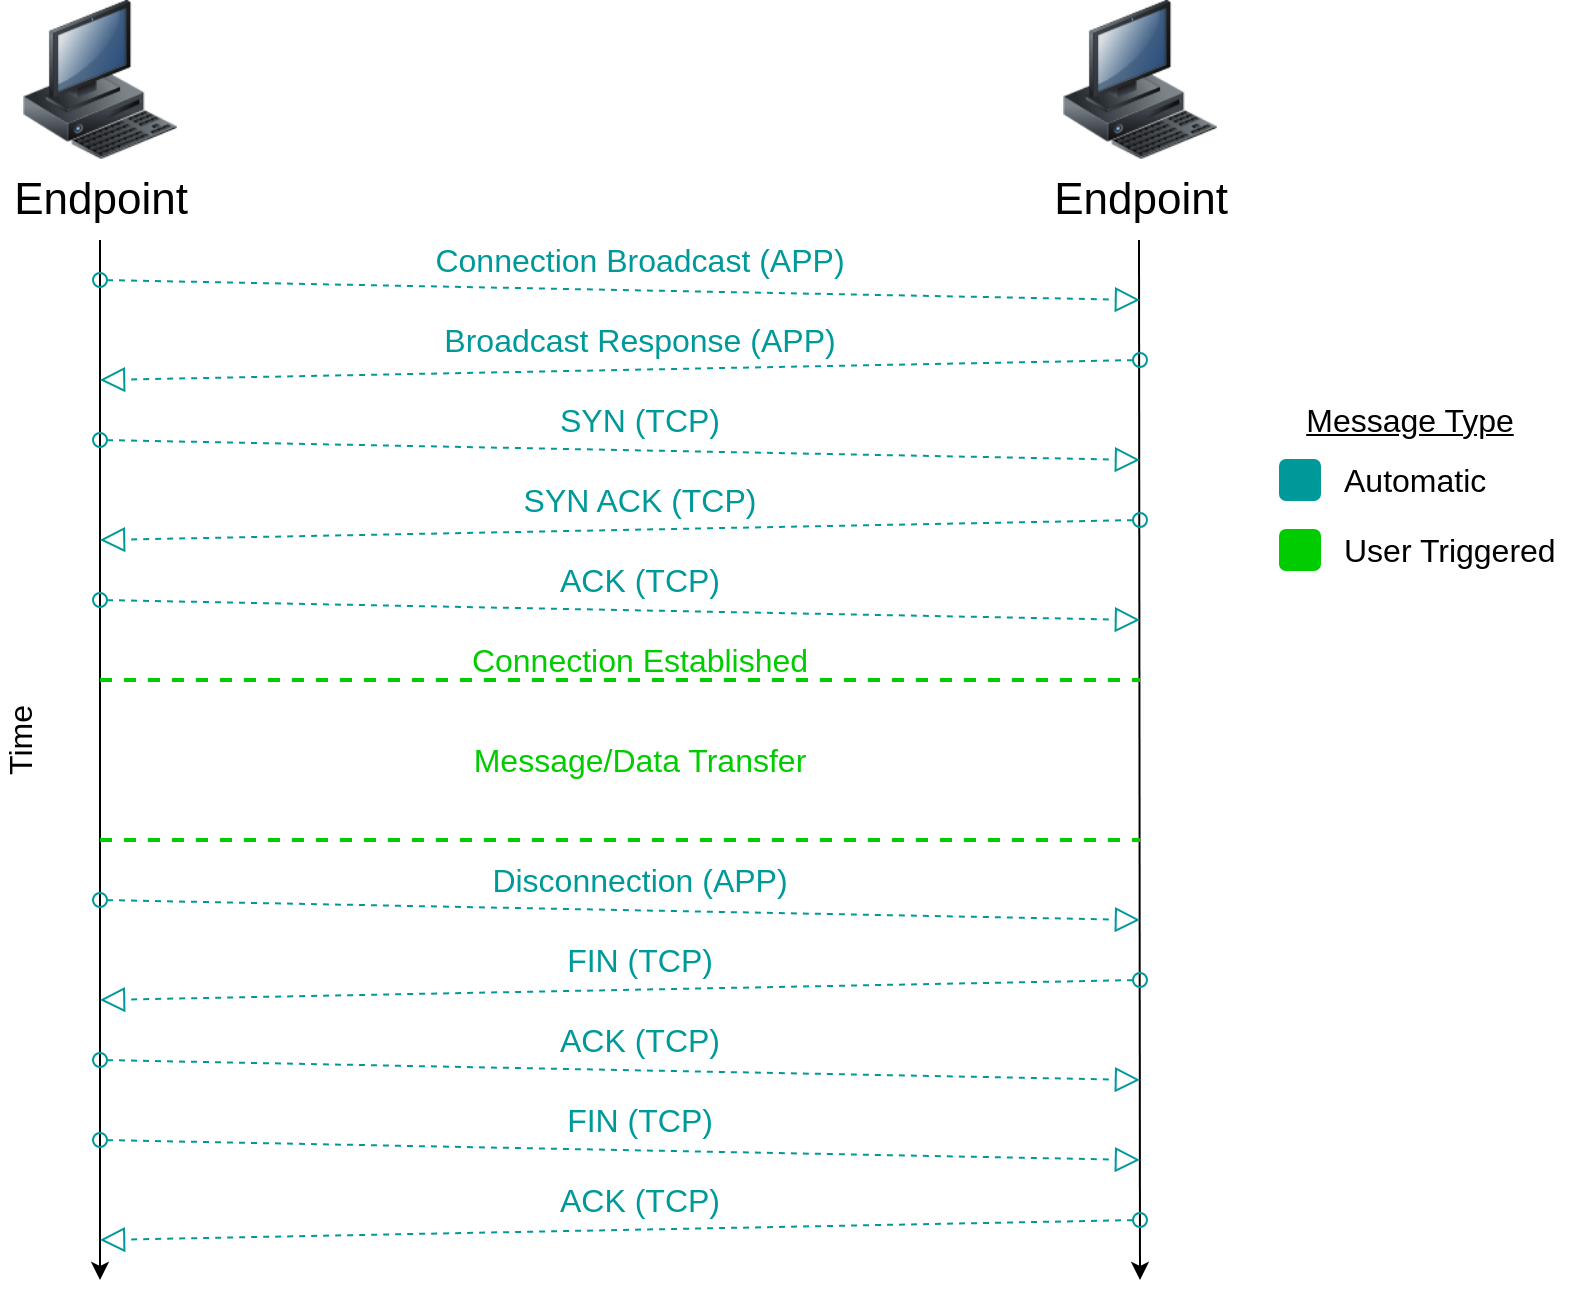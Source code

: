 <mxfile version="12.2.9" type="device" pages="3"><diagram name="Connection" id="55a83fd1-7818-8e21-69c5-c3457e3827bb"><mxGraphModel dx="1422" dy="769" grid="1" gridSize="10" guides="1" tooltips="1" connect="1" arrows="1" fold="1" page="1" pageScale="1" pageWidth="1100" pageHeight="850" background="#ffffff" math="0" shadow="0"><root><mxCell id="0"/><mxCell id="1" parent="0"/><mxCell id="69ecfefc5c41e42c-7" value="Endpoint" style="image;html=1;labelBackgroundColor=#ffffff;image=img/lib/clip_art/computers/Workstation_128x128.png;rounded=1;shadow=0;comic=0;strokeWidth=2;fontSize=22" parent="1" vertex="1"><mxGeometry x="170" y="60" width="80" height="80" as="geometry"/></mxCell><mxCell id="6BtjRtBJQU7gGeGzLyAt-1" value="Endpoint" style="image;html=1;labelBackgroundColor=#ffffff;image=img/lib/clip_art/computers/Workstation_128x128.png;rounded=1;shadow=0;comic=0;strokeWidth=2;fontSize=22" parent="1" vertex="1"><mxGeometry x="690" y="60" width="80" height="80" as="geometry"/></mxCell><mxCell id="6BtjRtBJQU7gGeGzLyAt-3" value="" style="endArrow=classic;html=1;" parent="1" edge="1"><mxGeometry width="50" height="50" relative="1" as="geometry"><mxPoint x="210" y="180" as="sourcePoint"/><mxPoint x="210" y="700" as="targetPoint"/></mxGeometry></mxCell><mxCell id="6BtjRtBJQU7gGeGzLyAt-4" value="" style="endArrow=classic;html=1;" parent="1" edge="1"><mxGeometry width="50" height="50" relative="1" as="geometry"><mxPoint x="729.5" y="180" as="sourcePoint"/><mxPoint x="730" y="700" as="targetPoint"/></mxGeometry></mxCell><mxCell id="6BtjRtBJQU7gGeGzLyAt-5" value="&lt;div style=&quot;font-size: 16px;&quot;&gt;Time&lt;/div&gt;" style="text;html=1;strokeColor=none;fillColor=none;align=center;verticalAlign=middle;whiteSpace=wrap;rounded=0;rotation=-90;fontSize=16;" parent="1" vertex="1"><mxGeometry x="150" y="420" width="40" height="20" as="geometry"/></mxCell><mxCell id="6BtjRtBJQU7gGeGzLyAt-6" value="" style="startArrow=oval;startFill=0;startSize=7;endArrow=block;endFill=0;endSize=10;dashed=1;html=1;fontSize=16;strokeColor=#009999;" parent="1" edge="1"><mxGeometry width="100" relative="1" as="geometry"><mxPoint x="210" y="200" as="sourcePoint"/><mxPoint x="730" y="210" as="targetPoint"/></mxGeometry></mxCell><mxCell id="6BtjRtBJQU7gGeGzLyAt-7" value="&lt;div&gt;Connection Broadcast (APP)&lt;/div&gt;" style="text;html=1;align=center;verticalAlign=middle;whiteSpace=wrap;rounded=0;fontSize=16;fontColor=#009999;" parent="1" vertex="1"><mxGeometry x="370" y="180" width="220" height="20" as="geometry"/></mxCell><mxCell id="6BtjRtBJQU7gGeGzLyAt-9" value="" style="startArrow=oval;startFill=0;startSize=7;endArrow=block;endFill=0;endSize=10;dashed=1;html=1;fontSize=16;strokeColor=#009999;" parent="1" edge="1"><mxGeometry width="100" relative="1" as="geometry"><mxPoint x="730" y="240" as="sourcePoint"/><mxPoint x="210" y="250" as="targetPoint"/></mxGeometry></mxCell><mxCell id="6BtjRtBJQU7gGeGzLyAt-10" value="&lt;div&gt;Broadcast Response (APP)&lt;/div&gt;" style="text;html=1;align=center;verticalAlign=middle;whiteSpace=wrap;rounded=0;fontSize=16;fontColor=#009999;" parent="1" vertex="1"><mxGeometry x="370" y="220" width="220" height="20" as="geometry"/></mxCell><mxCell id="6BtjRtBJQU7gGeGzLyAt-11" value="" style="startArrow=oval;startFill=0;startSize=7;endArrow=block;endFill=0;endSize=10;dashed=1;html=1;fontSize=16;strokeColor=#009999;" parent="1" edge="1"><mxGeometry width="100" relative="1" as="geometry"><mxPoint x="210" y="280" as="sourcePoint"/><mxPoint x="730" y="290" as="targetPoint"/></mxGeometry></mxCell><mxCell id="6BtjRtBJQU7gGeGzLyAt-12" value="&lt;div&gt;SYN (TCP)&lt;/div&gt;" style="text;html=1;align=center;verticalAlign=middle;whiteSpace=wrap;rounded=0;fontSize=16;fontColor=#009999;" parent="1" vertex="1"><mxGeometry x="370" y="260" width="220" height="20" as="geometry"/></mxCell><mxCell id="6BtjRtBJQU7gGeGzLyAt-13" value="" style="startArrow=oval;startFill=0;startSize=7;endArrow=block;endFill=0;endSize=10;dashed=1;html=1;fontSize=16;strokeColor=#009999;" parent="1" edge="1"><mxGeometry width="100" relative="1" as="geometry"><mxPoint x="730" y="320" as="sourcePoint"/><mxPoint x="210" y="330" as="targetPoint"/></mxGeometry></mxCell><mxCell id="6BtjRtBJQU7gGeGzLyAt-14" value="&lt;div&gt;SYN ACK (TCP)&lt;/div&gt;" style="text;html=1;align=center;verticalAlign=middle;whiteSpace=wrap;rounded=0;fontSize=16;fontColor=#009999;" parent="1" vertex="1"><mxGeometry x="370" y="300" width="220" height="20" as="geometry"/></mxCell><mxCell id="6BtjRtBJQU7gGeGzLyAt-15" value="" style="startArrow=oval;startFill=0;startSize=7;endArrow=block;endFill=0;endSize=10;dashed=1;html=1;fontSize=16;strokeColor=#009999;" parent="1" edge="1"><mxGeometry width="100" relative="1" as="geometry"><mxPoint x="210" y="360" as="sourcePoint"/><mxPoint x="730" y="370" as="targetPoint"/></mxGeometry></mxCell><mxCell id="6BtjRtBJQU7gGeGzLyAt-16" value="&lt;div&gt;ACK (TCP)&lt;/div&gt;" style="text;html=1;align=center;verticalAlign=middle;whiteSpace=wrap;rounded=0;fontSize=16;fontColor=#009999;" parent="1" vertex="1"><mxGeometry x="370" y="340" width="220" height="20" as="geometry"/></mxCell><mxCell id="6BtjRtBJQU7gGeGzLyAt-17" value="" style="endArrow=none;dashed=1;html=1;strokeColor=#00CC00;fontSize=16;fontColor=#00CC00;strokeWidth=2;" parent="1" edge="1"><mxGeometry width="50" height="50" relative="1" as="geometry"><mxPoint x="210" y="400" as="sourcePoint"/><mxPoint x="730" y="400" as="targetPoint"/></mxGeometry></mxCell><mxCell id="6BtjRtBJQU7gGeGzLyAt-18" value="Connection Established" style="text;html=1;align=center;verticalAlign=middle;whiteSpace=wrap;rounded=0;fontSize=16;fontColor=#00CC00;" parent="1" vertex="1"><mxGeometry x="370" y="380" width="220" height="20" as="geometry"/></mxCell><mxCell id="6BtjRtBJQU7gGeGzLyAt-20" value="" style="endArrow=none;dashed=1;html=1;strokeColor=#00CC00;fontSize=16;fontColor=#00CC00;strokeWidth=2;" parent="1" edge="1"><mxGeometry width="50" height="50" relative="1" as="geometry"><mxPoint x="210" y="480" as="sourcePoint"/><mxPoint x="730" y="480" as="targetPoint"/></mxGeometry></mxCell><mxCell id="6BtjRtBJQU7gGeGzLyAt-21" value="" style="startArrow=oval;startFill=0;startSize=7;endArrow=block;endFill=0;endSize=10;dashed=1;html=1;fontSize=16;strokeColor=#009999;" parent="1" edge="1"><mxGeometry width="100" relative="1" as="geometry"><mxPoint x="210" y="510" as="sourcePoint"/><mxPoint x="730" y="520" as="targetPoint"/></mxGeometry></mxCell><mxCell id="6BtjRtBJQU7gGeGzLyAt-22" value="&lt;div&gt;Disconnection (APP)&lt;/div&gt;" style="text;html=1;align=center;verticalAlign=middle;whiteSpace=wrap;rounded=0;fontSize=16;fontColor=#009999;" parent="1" vertex="1"><mxGeometry x="370" y="490" width="220" height="20" as="geometry"/></mxCell><mxCell id="6BtjRtBJQU7gGeGzLyAt-23" value="" style="startArrow=oval;startFill=0;startSize=7;endArrow=block;endFill=0;endSize=10;dashed=1;html=1;fontSize=16;strokeColor=#009999;" parent="1" edge="1"><mxGeometry width="100" relative="1" as="geometry"><mxPoint x="730" y="550" as="sourcePoint"/><mxPoint x="210" y="560" as="targetPoint"/></mxGeometry></mxCell><mxCell id="6BtjRtBJQU7gGeGzLyAt-24" value="&lt;div&gt;FIN (TCP)&lt;/div&gt;" style="text;html=1;align=center;verticalAlign=middle;whiteSpace=wrap;rounded=0;fontSize=16;fontColor=#009999;" parent="1" vertex="1"><mxGeometry x="370" y="530" width="220" height="20" as="geometry"/></mxCell><mxCell id="6BtjRtBJQU7gGeGzLyAt-25" value="" style="startArrow=oval;startFill=0;startSize=7;endArrow=block;endFill=0;endSize=10;dashed=1;html=1;fontSize=16;strokeColor=#009999;" parent="1" edge="1"><mxGeometry width="100" relative="1" as="geometry"><mxPoint x="210" y="590" as="sourcePoint"/><mxPoint x="730" y="600" as="targetPoint"/></mxGeometry></mxCell><mxCell id="6BtjRtBJQU7gGeGzLyAt-26" value="&lt;div&gt;ACK (TCP)&lt;/div&gt;" style="text;html=1;align=center;verticalAlign=middle;whiteSpace=wrap;rounded=0;fontSize=16;fontColor=#009999;" parent="1" vertex="1"><mxGeometry x="370" y="570" width="220" height="20" as="geometry"/></mxCell><mxCell id="6BtjRtBJQU7gGeGzLyAt-27" value="" style="startArrow=oval;startFill=0;startSize=7;endArrow=block;endFill=0;endSize=10;dashed=1;html=1;fontSize=16;strokeColor=#009999;" parent="1" edge="1"><mxGeometry width="100" relative="1" as="geometry"><mxPoint x="730" y="670" as="sourcePoint"/><mxPoint x="210" y="680" as="targetPoint"/></mxGeometry></mxCell><mxCell id="6BtjRtBJQU7gGeGzLyAt-28" value="&lt;div&gt;ACK (TCP)&lt;/div&gt;" style="text;html=1;align=center;verticalAlign=middle;whiteSpace=wrap;rounded=0;fontSize=16;fontColor=#009999;" parent="1" vertex="1"><mxGeometry x="370" y="650" width="220" height="20" as="geometry"/></mxCell><mxCell id="6BtjRtBJQU7gGeGzLyAt-29" value="" style="startArrow=oval;startFill=0;startSize=7;endArrow=block;endFill=0;endSize=10;dashed=1;html=1;fontSize=16;strokeColor=#009999;" parent="1" edge="1"><mxGeometry width="100" relative="1" as="geometry"><mxPoint x="210" y="630" as="sourcePoint"/><mxPoint x="730" y="640" as="targetPoint"/></mxGeometry></mxCell><mxCell id="6BtjRtBJQU7gGeGzLyAt-30" value="&lt;div&gt;FIN (TCP)&lt;/div&gt;" style="text;html=1;align=center;verticalAlign=middle;whiteSpace=wrap;rounded=0;fontSize=16;fontColor=#009999;" parent="1" vertex="1"><mxGeometry x="370" y="610" width="220" height="20" as="geometry"/></mxCell><mxCell id="6BtjRtBJQU7gGeGzLyAt-32" value="Message/Data Transfer" style="text;html=1;strokeColor=none;fillColor=none;align=center;verticalAlign=middle;whiteSpace=wrap;rounded=0;fontSize=16;fontColor=#00CC00;" parent="1" vertex="1"><mxGeometry x="380" y="430" width="200" height="20" as="geometry"/></mxCell><mxCell id="6BtjRtBJQU7gGeGzLyAt-36" value="" style="rounded=1;whiteSpace=wrap;html=1;strokeColor=#009999;fontSize=16;fontColor=#00CC00;fillColor=#009999;" parent="1" vertex="1"><mxGeometry x="800" y="290" width="20" height="20" as="geometry"/></mxCell><mxCell id="6BtjRtBJQU7gGeGzLyAt-37" value="" style="rounded=1;whiteSpace=wrap;html=1;strokeColor=#00CC00;fontSize=16;fontColor=#00CC00;fillColor=#00CC00;" parent="1" vertex="1"><mxGeometry x="800" y="325" width="20" height="20" as="geometry"/></mxCell><mxCell id="6BtjRtBJQU7gGeGzLyAt-38" value="&lt;div&gt;User Triggered&lt;/div&gt;" style="text;html=1;strokeColor=none;fillColor=none;align=left;verticalAlign=middle;whiteSpace=wrap;rounded=0;fontSize=16;fontColor=#000000;" parent="1" vertex="1"><mxGeometry x="830" y="320" width="120" height="30" as="geometry"/></mxCell><mxCell id="6BtjRtBJQU7gGeGzLyAt-39" value="&lt;div&gt;Automatic&lt;/div&gt;" style="text;html=1;strokeColor=none;fillColor=none;align=left;verticalAlign=middle;whiteSpace=wrap;rounded=0;fontSize=16;fontColor=#000000;" parent="1" vertex="1"><mxGeometry x="830" y="285" width="90" height="30" as="geometry"/></mxCell><mxCell id="6BtjRtBJQU7gGeGzLyAt-40" value="Message Type" style="text;html=1;strokeColor=none;fillColor=none;align=center;verticalAlign=middle;whiteSpace=wrap;rounded=0;fontSize=16;fontColor=#000000;fontStyle=4" parent="1" vertex="1"><mxGeometry x="800" y="260" width="130" height="20" as="geometry"/></mxCell></root></mxGraphModel></diagram><diagram id="b9hz23hSNAxcd98iUTQU" name="UDP-Server"><mxGraphModel dx="1185" dy="641" grid="1" gridSize="10" guides="1" tooltips="1" connect="1" arrows="1" fold="1" page="1" pageScale="1" pageWidth="850" pageHeight="1100" math="0" shadow="0"><root><mxCell id="wYxybZTOaaarxUGf02TT-0"/><mxCell id="wYxybZTOaaarxUGf02TT-1" parent="wYxybZTOaaarxUGf02TT-0"/><mxCell id="0JJyvi5hA7jnSGrhn6vD-0" value="" style="rounded=1;whiteSpace=wrap;html=1;strokeColor=#000000;fillColor=none;fontSize=18;fontColor=#000000;align=left;dashed=1;" parent="wYxybZTOaaarxUGf02TT-1" vertex="1"><mxGeometry x="300" y="250" width="330" height="210" as="geometry"/></mxCell><mxCell id="0JJyvi5hA7jnSGrhn6vD-1" value="" style="rounded=1;whiteSpace=wrap;html=1;strokeColor=#000000;fillColor=none;fontSize=18;fontColor=#000000;align=left;dashed=1;" parent="wYxybZTOaaarxUGf02TT-1" vertex="1"><mxGeometry x="330" y="540" width="190" height="150" as="geometry"/></mxCell><mxCell id="0JJyvi5hA7jnSGrhn6vD-2" value="" style="shape=link;html=1;strokeColor=#000000;strokeWidth=2;fontSize=16;fontColor=#000000;" parent="wYxybZTOaaarxUGf02TT-1" edge="1"><mxGeometry width="50" height="50" relative="1" as="geometry"><mxPoint x="30.0" y="720" as="sourcePoint"/><mxPoint x="820" y="720" as="targetPoint"/></mxGeometry></mxCell><mxCell id="0JJyvi5hA7jnSGrhn6vD-3" value="" style="shape=link;html=1;strokeColor=#000000;strokeWidth=2;fontSize=16;fontColor=#000000;width=11;" parent="wYxybZTOaaarxUGf02TT-1" edge="1"><mxGeometry width="50" height="50" relative="1" as="geometry"><mxPoint x="425" y="720" as="sourcePoint"/><mxPoint x="425" y="670" as="targetPoint"/></mxGeometry></mxCell><mxCell id="0JJyvi5hA7jnSGrhn6vD-4" value="LAN" style="text;html=1;strokeColor=none;fillColor=none;align=left;verticalAlign=middle;whiteSpace=wrap;rounded=0;fontSize=18;fontColor=#000000;" parent="wYxybZTOaaarxUGf02TT-1" vertex="1"><mxGeometry x="30" y="696" width="40" height="20" as="geometry"/></mxCell><mxCell id="0JJyvi5hA7jnSGrhn6vD-5" value="Endpoint (Application)" style="text;html=1;strokeColor=none;fillColor=none;align=left;verticalAlign=middle;whiteSpace=wrap;rounded=0;fontSize=18;fontColor=#000000;" parent="wYxybZTOaaarxUGf02TT-1" vertex="1"><mxGeometry x="320" y="230" width="190" height="20" as="geometry"/></mxCell><mxCell id="0JJyvi5hA7jnSGrhn6vD-6" value="&lt;div style=&quot;font-size: 13px;&quot; align=&quot;center&quot;&gt;&lt;font style=&quot;font-size: 13px;&quot;&gt;Physical&lt;/font&gt;&lt;/div&gt;" style="rounded=1;whiteSpace=wrap;html=1;strokeColor=#000000;fillColor=none;fontSize=13;fontColor=#000000;align=center;" parent="wYxybZTOaaarxUGf02TT-1" vertex="1"><mxGeometry x="350" y="640" width="150" height="30" as="geometry"/></mxCell><mxCell id="0JJyvi5hA7jnSGrhn6vD-7" value="&lt;font style=&quot;font-size: 13px;&quot;&gt;IP&lt;/font&gt;" style="rounded=1;whiteSpace=wrap;html=1;strokeColor=#000000;fillColor=none;fontSize=13;fontColor=#000000;align=center;" parent="wYxybZTOaaarxUGf02TT-1" vertex="1"><mxGeometry x="350" y="600" width="150" height="30" as="geometry"/></mxCell><mxCell id="0JJyvi5hA7jnSGrhn6vD-8" value="&lt;font style=&quot;font-size: 13px;&quot;&gt;TCP&lt;/font&gt;" style="rounded=1;whiteSpace=wrap;html=1;strokeColor=#000000;fillColor=none;fontSize=13;fontColor=#000000;align=center;" parent="wYxybZTOaaarxUGf02TT-1" vertex="1"><mxGeometry x="350" y="560" width="75" height="30" as="geometry"/></mxCell><mxCell id="0JJyvi5hA7jnSGrhn6vD-9" value="&lt;font style=&quot;font-size: 13px;&quot;&gt;UDP&lt;/font&gt;" style="rounded=1;whiteSpace=wrap;html=1;strokeColor=#000000;fillColor=none;fontSize=13;fontColor=#000000;align=center;" parent="wYxybZTOaaarxUGf02TT-1" vertex="1"><mxGeometry x="425" y="560" width="75" height="30" as="geometry"/></mxCell><mxCell id="0JJyvi5hA7jnSGrhn6vD-10" value="Network Stack" style="text;html=1;strokeColor=none;fillColor=none;align=left;verticalAlign=middle;whiteSpace=wrap;rounded=0;dashed=1;fontSize=18;fontColor=#000000;" parent="wYxybZTOaaarxUGf02TT-1" vertex="1"><mxGeometry x="530" y="640" width="80" height="50" as="geometry"/></mxCell><mxCell id="eNYAisf_mxx_BKah4bh9-0" value="" style="startArrow=oval;startFill=0;startSize=7;endArrow=block;endFill=0;endSize=10;dashed=1;html=1;exitX=0.25;exitY=0;exitDx=0;exitDy=0;entryX=0.391;entryY=0.998;entryDx=0;entryDy=0;entryPerimeter=0;" edge="1" parent="wYxybZTOaaarxUGf02TT-1" source="0JJyvi5hA7jnSGrhn6vD-9" target="eNYAisf_mxx_BKah4bh9-3"><mxGeometry relative="1" as="geometry"><mxPoint x="30" y="740" as="sourcePoint"/><mxPoint x="446" y="480" as="targetPoint"/></mxGeometry></mxCell><mxCell id="eNYAisf_mxx_BKah4bh9-1" value="" style="shape=message;html=1;outlineConnect=0;" vertex="1" parent="eNYAisf_mxx_BKah4bh9-0"><mxGeometry width="20" height="14" relative="1" as="geometry"><mxPoint x="-10" y="-7" as="offset"/></mxGeometry></mxCell><mxCell id="eNYAisf_mxx_BKah4bh9-2" value="&lt;div style=&quot;font-size: 13px;&quot;&gt;Connection Broadcast&lt;/div&gt;&lt;div style=&quot;font-size: 13px;&quot;&gt;&amp;amp;&lt;/div&gt;&lt;div style=&quot;font-size: 13px;&quot;&gt;Broadcast Response&lt;br style=&quot;font-size: 13px;&quot;&gt;&lt;/div&gt;" style="text;html=1;strokeColor=none;fillColor=none;align=center;verticalAlign=middle;whiteSpace=wrap;rounded=0;fontSize=13;" vertex="1" parent="wYxybZTOaaarxUGf02TT-1"><mxGeometry x="290" y="470" width="146" height="60" as="geometry"/></mxCell><mxCell id="eNYAisf_mxx_BKah4bh9-3" value="&lt;font style=&quot;font-size: 18px&quot;&gt;Broadcast Server&lt;/font&gt;" style="rounded=1;whiteSpace=wrap;html=1;" vertex="1" parent="wYxybZTOaaarxUGf02TT-1"><mxGeometry x="377.5" y="400" width="170" height="40" as="geometry"/></mxCell><mxCell id="eNYAisf_mxx_BKah4bh9-4" value="" style="shape=link;html=1;strokeColor=#000000;strokeWidth=2;fontSize=16;fontColor=#000000;width=11;exitX=0.5;exitY=0;exitDx=0;exitDy=0;entryX=0.5;entryY=1;entryDx=0;entryDy=0;" edge="1" parent="wYxybZTOaaarxUGf02TT-1" source="0JJyvi5hA7jnSGrhn6vD-6" target="0JJyvi5hA7jnSGrhn6vD-7"><mxGeometry width="50" height="50" relative="1" as="geometry"><mxPoint x="425" y="680" as="sourcePoint"/><mxPoint x="425" y="630" as="targetPoint"/></mxGeometry></mxCell><mxCell id="eNYAisf_mxx_BKah4bh9-5" value="" style="shape=link;html=1;strokeColor=#000000;strokeWidth=2;fontSize=16;fontColor=#000000;width=11;exitX=0.5;exitY=0;exitDx=0;exitDy=0;entryX=0.5;entryY=1;entryDx=0;entryDy=0;" edge="1" parent="wYxybZTOaaarxUGf02TT-1"><mxGeometry width="50" height="50" relative="1" as="geometry"><mxPoint x="425" y="600" as="sourcePoint"/><mxPoint x="425" y="590" as="targetPoint"/></mxGeometry></mxCell><mxCell id="eNYAisf_mxx_BKah4bh9-9" value="" style="startArrow=oval;startFill=0;startSize=7;endArrow=block;endFill=0;endSize=10;dashed=1;html=1;entryX=0.75;entryY=0;entryDx=0;entryDy=0;exitX=0.61;exitY=1.008;exitDx=0;exitDy=0;exitPerimeter=0;" edge="1" parent="wYxybZTOaaarxUGf02TT-1" source="eNYAisf_mxx_BKah4bh9-3" target="0JJyvi5hA7jnSGrhn6vD-9"><mxGeometry relative="1" as="geometry"><mxPoint x="481" y="470" as="sourcePoint"/><mxPoint x="820" y="740" as="targetPoint"/></mxGeometry></mxCell><mxCell id="eNYAisf_mxx_BKah4bh9-10" value="" style="shape=message;html=1;outlineConnect=0;" vertex="1" parent="eNYAisf_mxx_BKah4bh9-9"><mxGeometry width="20" height="14" relative="1" as="geometry"><mxPoint x="-10" y="-7" as="offset"/></mxGeometry></mxCell><mxCell id="eNYAisf_mxx_BKah4bh9-15" value="" style="html=1;shape=mxgraph.flowchart.annotation_2;align=left;labelPosition=right;direction=west;" vertex="1" parent="wYxybZTOaaarxUGf02TT-1"><mxGeometry x="630" y="470" width="30" height="60" as="geometry"/></mxCell><mxCell id="eNYAisf_mxx_BKah4bh9-16" value="&lt;div style=&quot;font-size: 13px;&quot; align=&quot;left&quot;&gt;Port 3434&lt;br style=&quot;font-size: 13px;&quot;&gt;&lt;/div&gt;" style="text;html=1;strokeColor=none;fillColor=none;align=left;verticalAlign=middle;whiteSpace=wrap;rounded=0;fontSize=13;" vertex="1" parent="wYxybZTOaaarxUGf02TT-1"><mxGeometry x="660" y="492" width="60" height="20" as="geometry"/></mxCell><mxCell id="Z51SAlqIWU2jZ41_Mt9a-0" value="&lt;div style=&quot;font-size: 13px;&quot;&gt;Broadcast Response&lt;/div&gt;" style="text;html=1;strokeColor=none;fillColor=none;align=center;verticalAlign=middle;whiteSpace=wrap;rounded=0;fontSize=13;" vertex="1" parent="wYxybZTOaaarxUGf02TT-1"><mxGeometry x="489" y="470" width="146" height="60" as="geometry"/></mxCell><mxCell id="Z51SAlqIWU2jZ41_Mt9a-2" value="Report Connection" style="shape=process;whiteSpace=wrap;html=1;backgroundOutline=1;" vertex="1" parent="wYxybZTOaaarxUGf02TT-1"><mxGeometry x="418.5" y="340" width="88" height="30" as="geometry"/></mxCell><mxCell id="Z51SAlqIWU2jZ41_Mt9a-3" value="UI" style="rounded=1;whiteSpace=wrap;html=1;" vertex="1" parent="wYxybZTOaaarxUGf02TT-1"><mxGeometry x="349.5" y="280" width="69" height="30" as="geometry"/></mxCell><mxCell id="Z51SAlqIWU2jZ41_Mt9a-4" value="Backend" style="rounded=1;whiteSpace=wrap;html=1;" vertex="1" parent="wYxybZTOaaarxUGf02TT-1"><mxGeometry x="506.5" y="280" width="70" height="30" as="geometry"/></mxCell><mxCell id="Z51SAlqIWU2jZ41_Mt9a-5" value="" style="endArrow=classic;html=1;exitX=0.5;exitY=0;exitDx=0;exitDy=0;entryX=0.5;entryY=1;entryDx=0;entryDy=0;dashed=1;" edge="1" parent="wYxybZTOaaarxUGf02TT-1" source="eNYAisf_mxx_BKah4bh9-3" target="Z51SAlqIWU2jZ41_Mt9a-2"><mxGeometry width="50" height="50" relative="1" as="geometry"><mxPoint x="680" y="390" as="sourcePoint"/><mxPoint x="730" y="340" as="targetPoint"/></mxGeometry></mxCell><mxCell id="Z51SAlqIWU2jZ41_Mt9a-6" value="" style="endArrow=none;html=1;dashed=1;" edge="1" parent="wYxybZTOaaarxUGf02TT-1"><mxGeometry width="50" height="50" relative="1" as="geometry"><mxPoint x="506.5" y="355" as="sourcePoint"/><mxPoint x="541.5" y="355" as="targetPoint"/></mxGeometry></mxCell><mxCell id="Z51SAlqIWU2jZ41_Mt9a-7" value="" style="endArrow=classic;html=1;dashed=1;" edge="1" parent="wYxybZTOaaarxUGf02TT-1"><mxGeometry width="50" height="50" relative="1" as="geometry"><mxPoint x="541.5" y="355" as="sourcePoint"/><mxPoint x="541.5" y="310" as="targetPoint"/></mxGeometry></mxCell><mxCell id="Z51SAlqIWU2jZ41_Mt9a-8" value="" style="endArrow=none;html=1;dashed=1;" edge="1" parent="wYxybZTOaaarxUGf02TT-1"><mxGeometry width="50" height="50" relative="1" as="geometry"><mxPoint x="384" y="355" as="sourcePoint"/><mxPoint x="419" y="355" as="targetPoint"/></mxGeometry></mxCell><mxCell id="Z51SAlqIWU2jZ41_Mt9a-9" value="" style="endArrow=classic;html=1;dashed=1;" edge="1" parent="wYxybZTOaaarxUGf02TT-1"><mxGeometry width="50" height="50" relative="1" as="geometry"><mxPoint x="384" y="355" as="sourcePoint"/><mxPoint x="384" y="310" as="targetPoint"/></mxGeometry></mxCell></root></mxGraphModel></diagram><diagram id="aZEGL6C8p87j6tqgD3mF" name="TCP-Server"><mxGraphModel dx="1422" dy="769" grid="1" gridSize="10" guides="1" tooltips="1" connect="1" arrows="1" fold="1" page="1" pageScale="1" pageWidth="850" pageHeight="1100" math="0" shadow="0"><root><mxCell id="WX_YWTe7DN9boAsu211Q-0"/><mxCell id="WX_YWTe7DN9boAsu211Q-1" parent="WX_YWTe7DN9boAsu211Q-0"/><mxCell id="BzaNE_6XJh8K7V0JcM-H-18" value="" style="rounded=1;whiteSpace=wrap;html=1;strokeColor=#000000;fillColor=none;fontSize=18;fontColor=#000000;align=left;dashed=1;" parent="WX_YWTe7DN9boAsu211Q-1" vertex="1"><mxGeometry x="159.5" y="320" width="530" height="290" as="geometry"/></mxCell><mxCell id="BzaNE_6XJh8K7V0JcM-H-17" value="" style="rounded=1;whiteSpace=wrap;html=1;strokeColor=#000000;fillColor=none;fontSize=18;fontColor=#000000;align=left;dashed=1;" parent="WX_YWTe7DN9boAsu211Q-1" vertex="1"><mxGeometry x="330" y="640" width="190" height="150" as="geometry"/></mxCell><mxCell id="BzaNE_6XJh8K7V0JcM-H-0" value="" style="shape=link;html=1;strokeColor=#000000;strokeWidth=2;fontSize=16;fontColor=#000000;" parent="WX_YWTe7DN9boAsu211Q-1" edge="1"><mxGeometry width="50" height="50" relative="1" as="geometry"><mxPoint x="30" y="820" as="sourcePoint"/><mxPoint x="820" y="820" as="targetPoint"/></mxGeometry></mxCell><mxCell id="BzaNE_6XJh8K7V0JcM-H-1" value="" style="shape=link;html=1;strokeColor=#000000;strokeWidth=2;fontSize=16;fontColor=#000000;width=11;" parent="WX_YWTe7DN9boAsu211Q-1" edge="1"><mxGeometry width="50" height="50" relative="1" as="geometry"><mxPoint x="425" y="820" as="sourcePoint"/><mxPoint x="425" y="770" as="targetPoint"/></mxGeometry></mxCell><mxCell id="BzaNE_6XJh8K7V0JcM-H-2" value="LAN" style="text;html=1;strokeColor=none;fillColor=none;align=left;verticalAlign=middle;whiteSpace=wrap;rounded=0;fontSize=18;fontColor=#000000;" parent="WX_YWTe7DN9boAsu211Q-1" vertex="1"><mxGeometry x="30" y="796" width="40" height="20" as="geometry"/></mxCell><mxCell id="BzaNE_6XJh8K7V0JcM-H-5" value="Endpoint (Application)" style="text;html=1;strokeColor=none;fillColor=none;align=left;verticalAlign=middle;whiteSpace=wrap;rounded=0;fontSize=18;fontColor=#000000;" parent="WX_YWTe7DN9boAsu211Q-1" vertex="1"><mxGeometry x="210" y="300" width="190" height="20" as="geometry"/></mxCell><mxCell id="BzaNE_6XJh8K7V0JcM-H-13" value="&lt;div align=&quot;center&quot;&gt;Physical&lt;/div&gt;" style="rounded=1;whiteSpace=wrap;html=1;strokeColor=#000000;fillColor=none;fontSize=18;fontColor=#000000;align=center;" parent="WX_YWTe7DN9boAsu211Q-1" vertex="1"><mxGeometry x="350" y="740" width="150" height="30" as="geometry"/></mxCell><mxCell id="BzaNE_6XJh8K7V0JcM-H-14" value="IP" style="rounded=1;whiteSpace=wrap;html=1;strokeColor=#000000;fillColor=none;fontSize=18;fontColor=#000000;align=center;" parent="WX_YWTe7DN9boAsu211Q-1" vertex="1"><mxGeometry x="350" y="700" width="150" height="30" as="geometry"/></mxCell><mxCell id="BzaNE_6XJh8K7V0JcM-H-15" value="TCP" style="rounded=1;whiteSpace=wrap;html=1;strokeColor=#000000;fillColor=none;fontSize=18;fontColor=#000000;align=center;" parent="WX_YWTe7DN9boAsu211Q-1" vertex="1"><mxGeometry x="350" y="660" width="75" height="30" as="geometry"/></mxCell><mxCell id="BzaNE_6XJh8K7V0JcM-H-16" value="UDP" style="rounded=1;whiteSpace=wrap;html=1;strokeColor=#000000;fillColor=none;fontSize=18;fontColor=#000000;align=center;" parent="WX_YWTe7DN9boAsu211Q-1" vertex="1"><mxGeometry x="425" y="660" width="75" height="30" as="geometry"/></mxCell><mxCell id="BzaNE_6XJh8K7V0JcM-H-19" value="Network Stack" style="text;html=1;strokeColor=none;fillColor=none;align=left;verticalAlign=middle;whiteSpace=wrap;rounded=0;dashed=1;fontSize=18;fontColor=#000000;" parent="WX_YWTe7DN9boAsu211Q-1" vertex="1"><mxGeometry x="530" y="660" width="80" height="50" as="geometry"/></mxCell></root></mxGraphModel></diagram></mxfile>